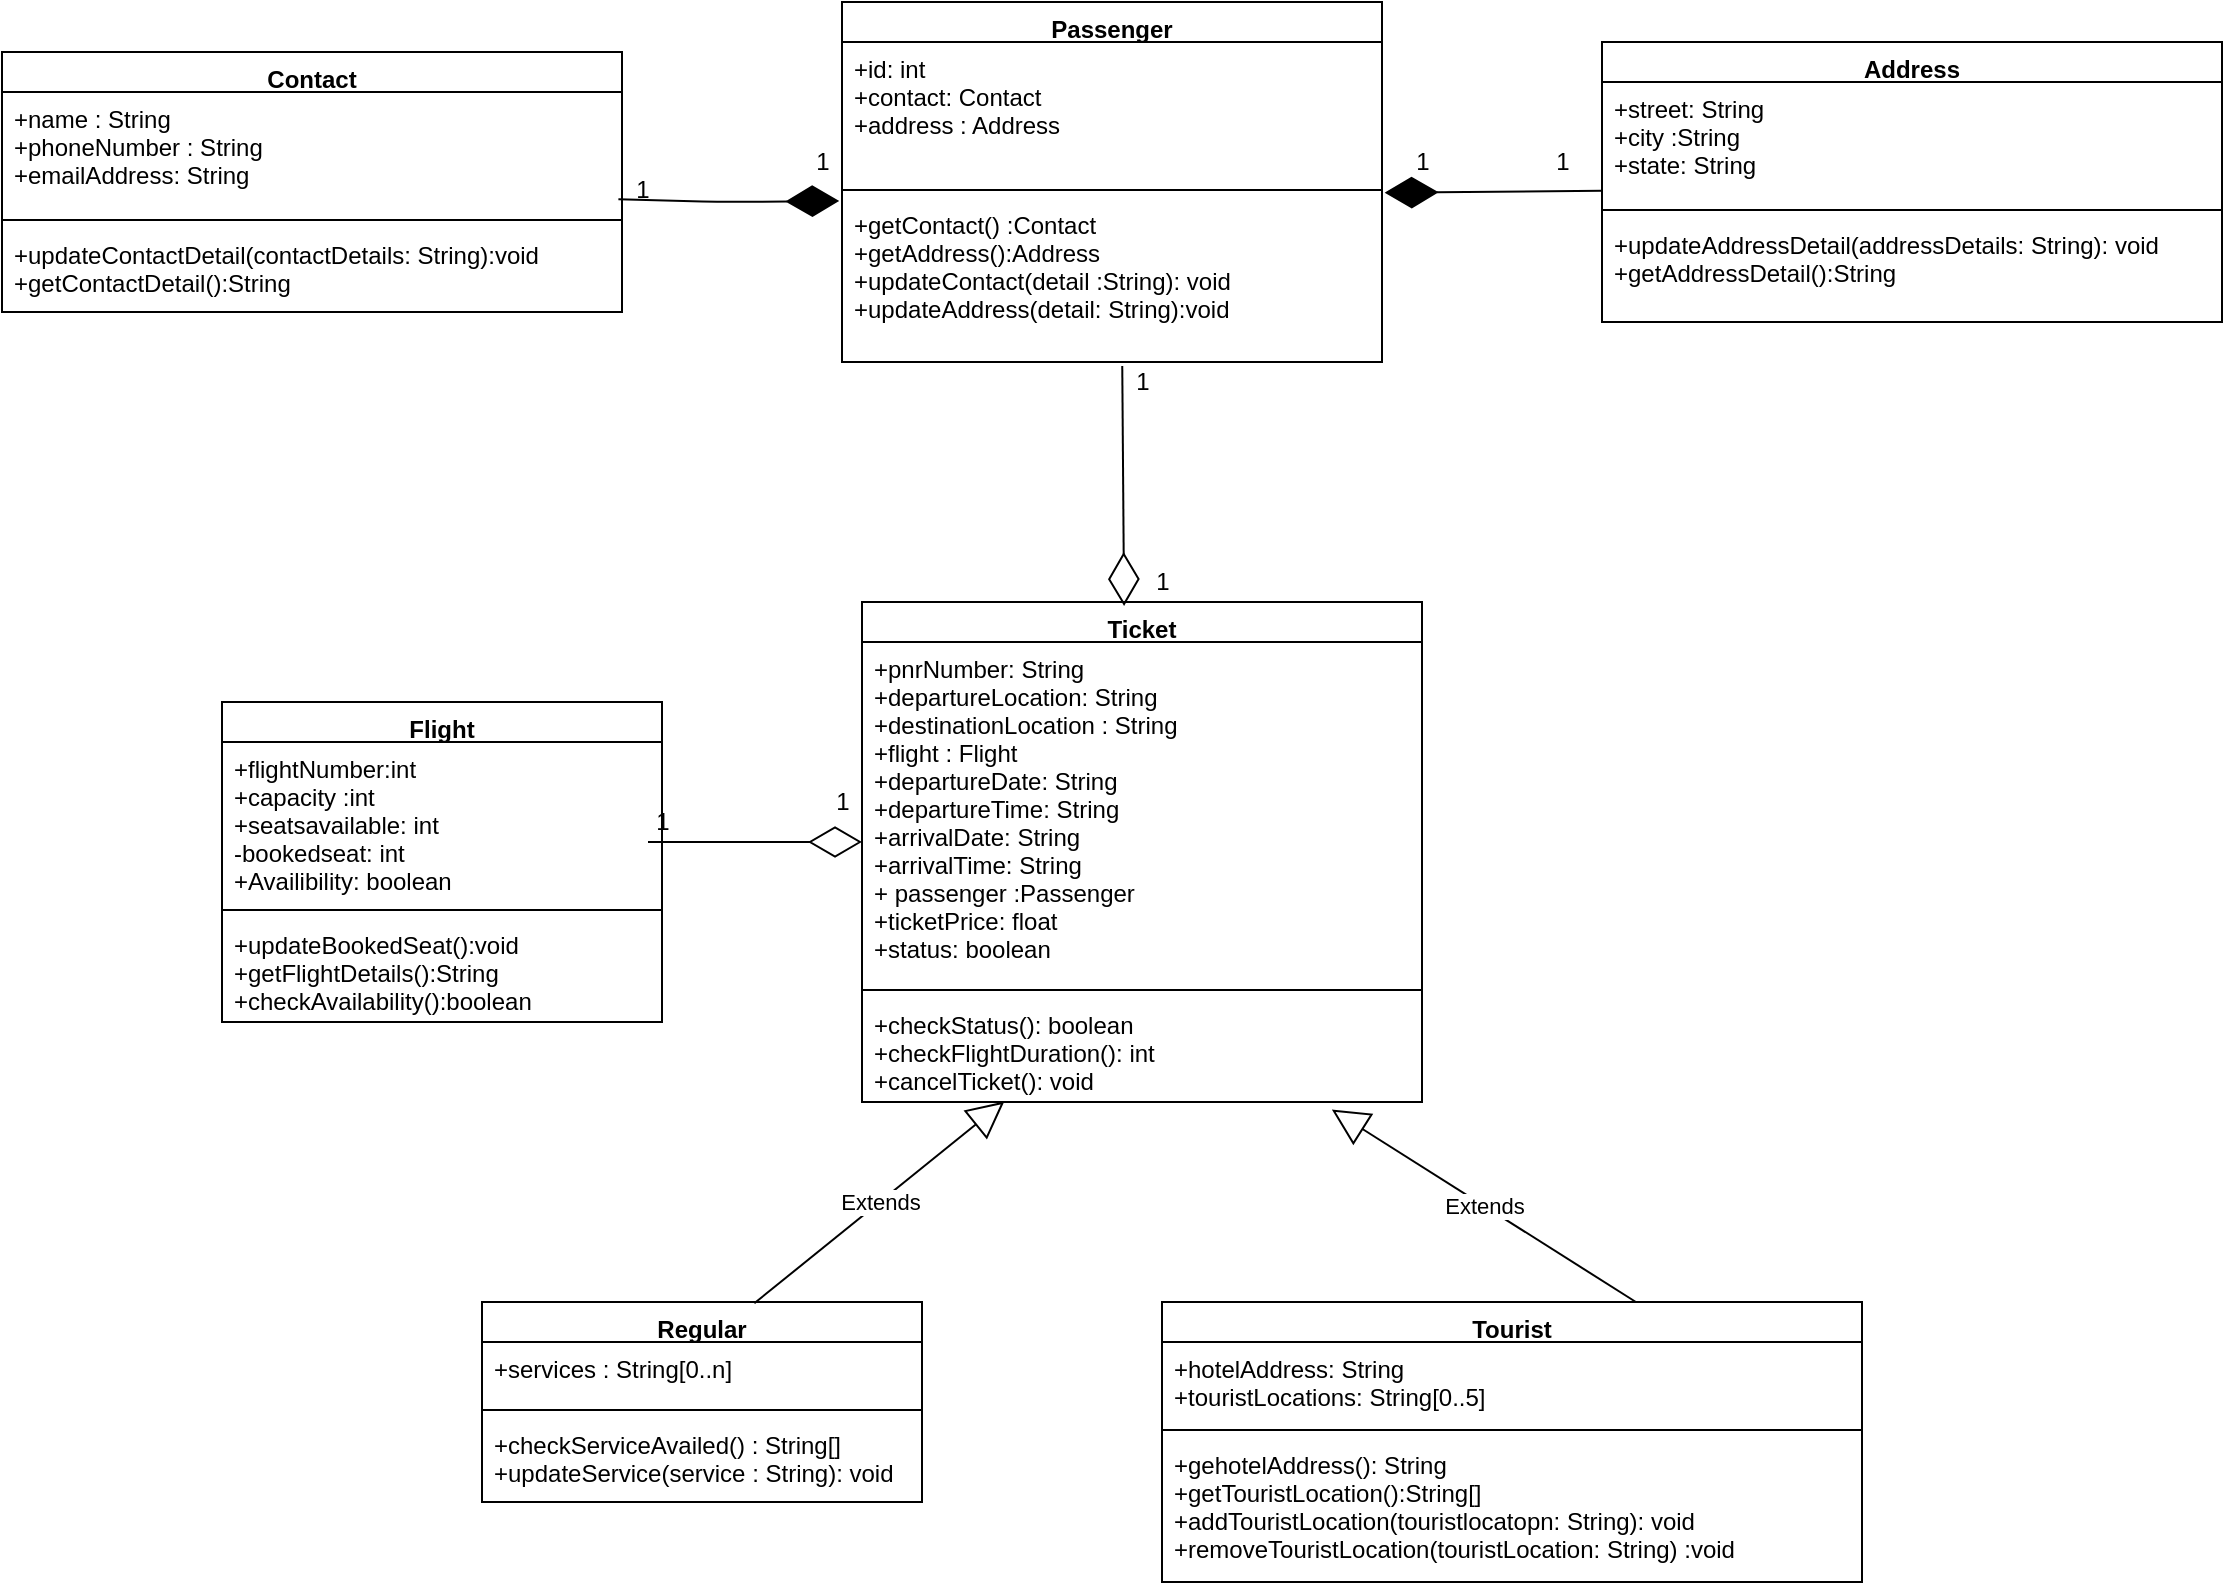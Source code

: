<mxfile version="14.7.3" type="device"><diagram name="Page-1" id="e7e014a7-5840-1c2e-5031-d8a46d1fe8dd"><mxGraphModel dx="2207" dy="491" grid="1" gridSize="10" guides="1" tooltips="1" connect="1" arrows="1" fold="1" page="1" pageScale="1" pageWidth="1169" pageHeight="826" background="none" math="0" shadow="0"><root><mxCell id="0"/><mxCell id="1" parent="0"/><mxCell id="nCdrt0F-znJziAL3CwZZ-41" value="Passenger" style="swimlane;fontStyle=1;align=center;verticalAlign=top;childLayout=stackLayout;horizontal=1;startSize=20;horizontalStack=0;resizeParent=1;resizeParentMax=0;resizeLast=0;collapsible=1;marginBottom=0;" parent="1" vertex="1"><mxGeometry x="280" y="50" width="270" height="180" as="geometry"/></mxCell><mxCell id="nCdrt0F-znJziAL3CwZZ-42" value="+id: int&#10;+contact: Contact&#10;+address : Address" style="text;strokeColor=none;fillColor=none;align=left;verticalAlign=top;spacingLeft=4;spacingRight=4;overflow=hidden;rotatable=0;points=[[0,0.5],[1,0.5]];portConstraint=eastwest;" parent="nCdrt0F-znJziAL3CwZZ-41" vertex="1"><mxGeometry y="20" width="270" height="70" as="geometry"/></mxCell><mxCell id="nCdrt0F-znJziAL3CwZZ-43" value="" style="line;strokeWidth=1;fillColor=none;align=left;verticalAlign=middle;spacingTop=-1;spacingLeft=3;spacingRight=3;rotatable=0;labelPosition=right;points=[];portConstraint=eastwest;" parent="nCdrt0F-znJziAL3CwZZ-41" vertex="1"><mxGeometry y="90" width="270" height="8" as="geometry"/></mxCell><mxCell id="nCdrt0F-znJziAL3CwZZ-44" value="+getContact() :Contact&#10;+getAddress():Address&#10;+updateContact(detail :String): void&#10;+updateAddress(detail: String):void" style="text;strokeColor=none;fillColor=none;align=left;verticalAlign=top;spacingLeft=4;spacingRight=4;overflow=hidden;rotatable=0;points=[[0,0.5],[1,0.5]];portConstraint=eastwest;" parent="nCdrt0F-znJziAL3CwZZ-41" vertex="1"><mxGeometry y="98" width="270" height="82" as="geometry"/></mxCell><mxCell id="nCdrt0F-znJziAL3CwZZ-45" value="Contact" style="swimlane;fontStyle=1;align=center;verticalAlign=top;childLayout=stackLayout;horizontal=1;startSize=20;horizontalStack=0;resizeParent=1;resizeParentMax=0;resizeLast=0;collapsible=1;marginBottom=0;" parent="1" vertex="1"><mxGeometry x="-140" y="75" width="310" height="130" as="geometry"/></mxCell><mxCell id="nCdrt0F-znJziAL3CwZZ-46" value="+name : String&#10;+phoneNumber : String&#10;+emailAddress: String" style="text;strokeColor=none;fillColor=none;align=left;verticalAlign=top;spacingLeft=4;spacingRight=4;overflow=hidden;rotatable=0;points=[[0,0.5],[1,0.5]];portConstraint=eastwest;" parent="nCdrt0F-znJziAL3CwZZ-45" vertex="1"><mxGeometry y="20" width="310" height="60" as="geometry"/></mxCell><mxCell id="nCdrt0F-znJziAL3CwZZ-47" value="" style="line;strokeWidth=1;fillColor=none;align=left;verticalAlign=middle;spacingTop=-1;spacingLeft=3;spacingRight=3;rotatable=0;labelPosition=right;points=[];portConstraint=eastwest;" parent="nCdrt0F-znJziAL3CwZZ-45" vertex="1"><mxGeometry y="80" width="310" height="8" as="geometry"/></mxCell><mxCell id="nCdrt0F-znJziAL3CwZZ-48" value="+updateContactDetail(contactDetails: String):void&#10;+getContactDetail():String" style="text;strokeColor=none;fillColor=none;align=left;verticalAlign=top;spacingLeft=4;spacingRight=4;overflow=hidden;rotatable=0;points=[[0,0.5],[1,0.5]];portConstraint=eastwest;" parent="nCdrt0F-znJziAL3CwZZ-45" vertex="1"><mxGeometry y="88" width="310" height="42" as="geometry"/></mxCell><mxCell id="nCdrt0F-znJziAL3CwZZ-49" value="Address" style="swimlane;fontStyle=1;align=center;verticalAlign=top;childLayout=stackLayout;horizontal=1;startSize=20;horizontalStack=0;resizeParent=1;resizeParentMax=0;resizeLast=0;collapsible=1;marginBottom=0;" parent="1" vertex="1"><mxGeometry x="660" y="70" width="310" height="140" as="geometry"/></mxCell><mxCell id="nCdrt0F-znJziAL3CwZZ-50" value="+street: String&#10;+city :String&#10;+state: String" style="text;strokeColor=none;fillColor=none;align=left;verticalAlign=top;spacingLeft=4;spacingRight=4;overflow=hidden;rotatable=0;points=[[0,0.5],[1,0.5]];portConstraint=eastwest;" parent="nCdrt0F-znJziAL3CwZZ-49" vertex="1"><mxGeometry y="20" width="310" height="60" as="geometry"/></mxCell><mxCell id="nCdrt0F-znJziAL3CwZZ-51" value="" style="line;strokeWidth=1;fillColor=none;align=left;verticalAlign=middle;spacingTop=-1;spacingLeft=3;spacingRight=3;rotatable=0;labelPosition=right;points=[];portConstraint=eastwest;" parent="nCdrt0F-znJziAL3CwZZ-49" vertex="1"><mxGeometry y="80" width="310" height="8" as="geometry"/></mxCell><mxCell id="nCdrt0F-znJziAL3CwZZ-52" value="+updateAddressDetail(addressDetails: String): void&#10;+getAddressDetail():String" style="text;strokeColor=none;fillColor=none;align=left;verticalAlign=top;spacingLeft=4;spacingRight=4;overflow=hidden;rotatable=0;points=[[0,0.5],[1,0.5]];portConstraint=eastwest;" parent="nCdrt0F-znJziAL3CwZZ-49" vertex="1"><mxGeometry y="88" width="310" height="52" as="geometry"/></mxCell><mxCell id="nCdrt0F-znJziAL3CwZZ-53" value="Ticket" style="swimlane;fontStyle=1;align=center;verticalAlign=top;childLayout=stackLayout;horizontal=1;startSize=20;horizontalStack=0;resizeParent=1;resizeParentMax=0;resizeLast=0;collapsible=1;marginBottom=0;" parent="1" vertex="1"><mxGeometry x="290" y="350" width="280" height="250" as="geometry"/></mxCell><mxCell id="nCdrt0F-znJziAL3CwZZ-54" value="+pnrNumber: String&#10;+departureLocation: String&#10;+destinationLocation : String&#10;+flight : Flight&#10;+departureDate: String&#10;+departureTime: String&#10;+arrivalDate: String&#10;+arrivalTime: String&#10;+ passenger :Passenger&#10;+ticketPrice: float&#10;+status: boolean" style="text;strokeColor=none;fillColor=none;align=left;verticalAlign=top;spacingLeft=4;spacingRight=4;overflow=hidden;rotatable=0;points=[[0,0.5],[1,0.5]];portConstraint=eastwest;" parent="nCdrt0F-znJziAL3CwZZ-53" vertex="1"><mxGeometry y="20" width="280" height="170" as="geometry"/></mxCell><mxCell id="nCdrt0F-znJziAL3CwZZ-55" value="" style="line;strokeWidth=1;fillColor=none;align=left;verticalAlign=middle;spacingTop=-1;spacingLeft=3;spacingRight=3;rotatable=0;labelPosition=right;points=[];portConstraint=eastwest;" parent="nCdrt0F-znJziAL3CwZZ-53" vertex="1"><mxGeometry y="190" width="280" height="8" as="geometry"/></mxCell><mxCell id="nCdrt0F-znJziAL3CwZZ-56" value="+checkStatus(): boolean&#10;+checkFlightDuration(): int&#10;+cancelTicket(): void" style="text;strokeColor=none;fillColor=none;align=left;verticalAlign=top;spacingLeft=4;spacingRight=4;overflow=hidden;rotatable=0;points=[[0,0.5],[1,0.5]];portConstraint=eastwest;" parent="nCdrt0F-znJziAL3CwZZ-53" vertex="1"><mxGeometry y="198" width="280" height="52" as="geometry"/></mxCell><mxCell id="nCdrt0F-znJziAL3CwZZ-57" value="Regular" style="swimlane;fontStyle=1;align=center;verticalAlign=top;childLayout=stackLayout;horizontal=1;startSize=20;horizontalStack=0;resizeParent=1;resizeParentMax=0;resizeLast=0;collapsible=1;marginBottom=0;" parent="1" vertex="1"><mxGeometry x="100" y="700" width="220" height="100" as="geometry"/></mxCell><mxCell id="nCdrt0F-znJziAL3CwZZ-58" value="+services : String[0..n]" style="text;strokeColor=none;fillColor=none;align=left;verticalAlign=top;spacingLeft=4;spacingRight=4;overflow=hidden;rotatable=0;points=[[0,0.5],[1,0.5]];portConstraint=eastwest;" parent="nCdrt0F-znJziAL3CwZZ-57" vertex="1"><mxGeometry y="20" width="220" height="30" as="geometry"/></mxCell><mxCell id="nCdrt0F-znJziAL3CwZZ-59" value="" style="line;strokeWidth=1;fillColor=none;align=left;verticalAlign=middle;spacingTop=-1;spacingLeft=3;spacingRight=3;rotatable=0;labelPosition=right;points=[];portConstraint=eastwest;" parent="nCdrt0F-znJziAL3CwZZ-57" vertex="1"><mxGeometry y="50" width="220" height="8" as="geometry"/></mxCell><mxCell id="nCdrt0F-znJziAL3CwZZ-60" value="+checkServiceAvailed() : String[]&#10;+updateService(service : String): void" style="text;strokeColor=none;fillColor=none;align=left;verticalAlign=top;spacingLeft=4;spacingRight=4;overflow=hidden;rotatable=0;points=[[0,0.5],[1,0.5]];portConstraint=eastwest;" parent="nCdrt0F-znJziAL3CwZZ-57" vertex="1"><mxGeometry y="58" width="220" height="42" as="geometry"/></mxCell><mxCell id="nCdrt0F-znJziAL3CwZZ-61" value="Tourist" style="swimlane;fontStyle=1;align=center;verticalAlign=top;childLayout=stackLayout;horizontal=1;startSize=20;horizontalStack=0;resizeParent=1;resizeParentMax=0;resizeLast=0;collapsible=1;marginBottom=0;" parent="1" vertex="1"><mxGeometry x="440" y="700" width="350" height="140" as="geometry"/></mxCell><mxCell id="nCdrt0F-znJziAL3CwZZ-62" value="+hotelAddress: String&#10;+touristLocations: String[0..5]" style="text;strokeColor=none;fillColor=none;align=left;verticalAlign=top;spacingLeft=4;spacingRight=4;overflow=hidden;rotatable=0;points=[[0,0.5],[1,0.5]];portConstraint=eastwest;" parent="nCdrt0F-znJziAL3CwZZ-61" vertex="1"><mxGeometry y="20" width="350" height="40" as="geometry"/></mxCell><mxCell id="nCdrt0F-znJziAL3CwZZ-63" value="" style="line;strokeWidth=1;fillColor=none;align=left;verticalAlign=middle;spacingTop=-1;spacingLeft=3;spacingRight=3;rotatable=0;labelPosition=right;points=[];portConstraint=eastwest;" parent="nCdrt0F-znJziAL3CwZZ-61" vertex="1"><mxGeometry y="60" width="350" height="8" as="geometry"/></mxCell><mxCell id="nCdrt0F-znJziAL3CwZZ-64" value="+gehotelAddress(): String&#10;+getTouristLocation():String[]&#10;+addTouristLocation(touristlocatopn: String): void&#10;+removeTouristLocation(touristLocation: String) :void" style="text;strokeColor=none;fillColor=none;align=left;verticalAlign=top;spacingLeft=4;spacingRight=4;overflow=hidden;rotatable=0;points=[[0,0.5],[1,0.5]];portConstraint=eastwest;" parent="nCdrt0F-znJziAL3CwZZ-61" vertex="1"><mxGeometry y="68" width="350" height="72" as="geometry"/></mxCell><mxCell id="nCdrt0F-znJziAL3CwZZ-65" value="Flight" style="swimlane;fontStyle=1;align=center;verticalAlign=top;childLayout=stackLayout;horizontal=1;startSize=20;horizontalStack=0;resizeParent=1;resizeParentMax=0;resizeLast=0;collapsible=1;marginBottom=0;" parent="1" vertex="1"><mxGeometry x="-30" y="400" width="220" height="160" as="geometry"/></mxCell><mxCell id="nCdrt0F-znJziAL3CwZZ-66" value="+flightNumber:int&#10;+capacity :int&#10;+seatsavailable: int&#10;-bookedseat: int&#10;+Availibility: boolean" style="text;strokeColor=none;fillColor=none;align=left;verticalAlign=top;spacingLeft=4;spacingRight=4;overflow=hidden;rotatable=0;points=[[0,0.5],[1,0.5]];portConstraint=eastwest;" parent="nCdrt0F-znJziAL3CwZZ-65" vertex="1"><mxGeometry y="20" width="220" height="80" as="geometry"/></mxCell><mxCell id="nCdrt0F-znJziAL3CwZZ-67" value="" style="line;strokeWidth=1;fillColor=none;align=left;verticalAlign=middle;spacingTop=-1;spacingLeft=3;spacingRight=3;rotatable=0;labelPosition=right;points=[];portConstraint=eastwest;" parent="nCdrt0F-znJziAL3CwZZ-65" vertex="1"><mxGeometry y="100" width="220" height="8" as="geometry"/></mxCell><mxCell id="nCdrt0F-znJziAL3CwZZ-68" value="+updateBookedSeat():void&#10;+getFlightDetails():String&#10;+checkAvailability():boolean" style="text;strokeColor=none;fillColor=none;align=left;verticalAlign=top;spacingLeft=4;spacingRight=4;overflow=hidden;rotatable=0;points=[[0,0.5],[1,0.5]];portConstraint=eastwest;" parent="nCdrt0F-znJziAL3CwZZ-65" vertex="1"><mxGeometry y="108" width="220" height="52" as="geometry"/></mxCell><mxCell id="nCdrt0F-znJziAL3CwZZ-71" value="" style="endArrow=diamondThin;endFill=1;endSize=24;html=1;entryX=-0.005;entryY=0.018;entryDx=0;entryDy=0;entryPerimeter=0;exitX=-0.09;exitY=0.73;exitDx=0;exitDy=0;exitPerimeter=0;" parent="1" source="nCdrt0F-znJziAL3CwZZ-86" target="nCdrt0F-znJziAL3CwZZ-44" edge="1"><mxGeometry width="160" relative="1" as="geometry"><mxPoint x="172" y="150" as="sourcePoint"/><mxPoint x="400" y="280" as="targetPoint"/><Array as="points"><mxPoint x="220" y="150"/></Array></mxGeometry></mxCell><mxCell id="nCdrt0F-znJziAL3CwZZ-72" value="" style="endArrow=diamondThin;endFill=1;endSize=24;html=1;entryX=1.005;entryY=-0.032;entryDx=0;entryDy=0;entryPerimeter=0;exitX=0.001;exitY=0.907;exitDx=0;exitDy=0;exitPerimeter=0;" parent="1" source="nCdrt0F-znJziAL3CwZZ-50" target="nCdrt0F-znJziAL3CwZZ-44" edge="1"><mxGeometry width="160" relative="1" as="geometry"><mxPoint x="627" y="144" as="sourcePoint"/><mxPoint x="400" y="280" as="targetPoint"/></mxGeometry></mxCell><mxCell id="nCdrt0F-znJziAL3CwZZ-73" value="" style="endArrow=diamondThin;endFill=0;endSize=24;html=1;entryX=0.468;entryY=0.008;entryDx=0;entryDy=0;entryPerimeter=0;exitX=0.519;exitY=1.024;exitDx=0;exitDy=0;exitPerimeter=0;" parent="1" target="nCdrt0F-znJziAL3CwZZ-53" edge="1" source="nCdrt0F-znJziAL3CwZZ-44"><mxGeometry width="160" relative="1" as="geometry"><mxPoint x="420" y="260" as="sourcePoint"/><mxPoint x="400" y="280" as="targetPoint"/></mxGeometry></mxCell><mxCell id="nCdrt0F-znJziAL3CwZZ-81" value="" style="endArrow=diamondThin;endFill=0;endSize=24;html=1;" parent="1" edge="1"><mxGeometry width="160" relative="1" as="geometry"><mxPoint x="183" y="470" as="sourcePoint"/><mxPoint x="290" y="470" as="targetPoint"/></mxGeometry></mxCell><mxCell id="nCdrt0F-znJziAL3CwZZ-82" value="1" style="text;html=1;align=center;verticalAlign=middle;resizable=0;points=[];autosize=1;strokeColor=none;" parent="1" vertex="1"><mxGeometry x="180" y="450" width="20" height="20" as="geometry"/></mxCell><mxCell id="nCdrt0F-znJziAL3CwZZ-83" value="1" style="text;html=1;align=center;verticalAlign=middle;resizable=0;points=[];autosize=1;strokeColor=none;" parent="1" vertex="1"><mxGeometry x="270" y="440" width="20" height="20" as="geometry"/></mxCell><mxCell id="nCdrt0F-znJziAL3CwZZ-84" value="1" style="text;html=1;align=center;verticalAlign=middle;resizable=0;points=[];autosize=1;strokeColor=none;" parent="1" vertex="1"><mxGeometry x="430" y="330" width="20" height="20" as="geometry"/></mxCell><mxCell id="nCdrt0F-znJziAL3CwZZ-85" value="1" style="text;html=1;align=center;verticalAlign=middle;resizable=0;points=[];autosize=1;strokeColor=none;" parent="1" vertex="1"><mxGeometry x="420" y="230" width="20" height="20" as="geometry"/></mxCell><mxCell id="nCdrt0F-znJziAL3CwZZ-86" value="1" style="text;html=1;align=center;verticalAlign=middle;resizable=0;points=[];autosize=1;strokeColor=none;" parent="1" vertex="1"><mxGeometry x="170" y="134" width="20" height="20" as="geometry"/></mxCell><mxCell id="nCdrt0F-znJziAL3CwZZ-87" value="1" style="text;html=1;align=center;verticalAlign=middle;resizable=0;points=[];autosize=1;strokeColor=none;" parent="1" vertex="1"><mxGeometry x="260" y="120" width="20" height="20" as="geometry"/></mxCell><mxCell id="nCdrt0F-znJziAL3CwZZ-88" value="1" style="text;html=1;align=center;verticalAlign=middle;resizable=0;points=[];autosize=1;strokeColor=none;" parent="1" vertex="1"><mxGeometry x="560" y="120" width="20" height="20" as="geometry"/></mxCell><mxCell id="nCdrt0F-znJziAL3CwZZ-89" value="1" style="text;html=1;align=center;verticalAlign=middle;resizable=0;points=[];autosize=1;strokeColor=none;" parent="1" vertex="1"><mxGeometry x="630" y="120" width="20" height="20" as="geometry"/></mxCell><mxCell id="BHN6CqUX1YHASXCtwxQV-2" value="Extends" style="endArrow=block;endSize=16;endFill=0;html=1;entryX=0.254;entryY=0.996;entryDx=0;entryDy=0;entryPerimeter=0;exitX=0.619;exitY=0.006;exitDx=0;exitDy=0;exitPerimeter=0;" parent="1" source="nCdrt0F-znJziAL3CwZZ-57" target="nCdrt0F-znJziAL3CwZZ-56" edge="1"><mxGeometry width="160" relative="1" as="geometry"><mxPoint x="219" y="697" as="sourcePoint"/><mxPoint x="420" y="630" as="targetPoint"/></mxGeometry></mxCell><mxCell id="BHN6CqUX1YHASXCtwxQV-3" value="Extends" style="endArrow=block;endSize=16;endFill=0;html=1;entryX=0.839;entryY=1.073;entryDx=0;entryDy=0;entryPerimeter=0;exitX=0.677;exitY=0;exitDx=0;exitDy=0;exitPerimeter=0;" parent="1" target="nCdrt0F-znJziAL3CwZZ-56" edge="1" source="nCdrt0F-znJziAL3CwZZ-61"><mxGeometry width="160" relative="1" as="geometry"><mxPoint x="645.06" y="695" as="sourcePoint"/><mxPoint x="770" y="594.192" as="targetPoint"/></mxGeometry></mxCell></root></mxGraphModel></diagram></mxfile>